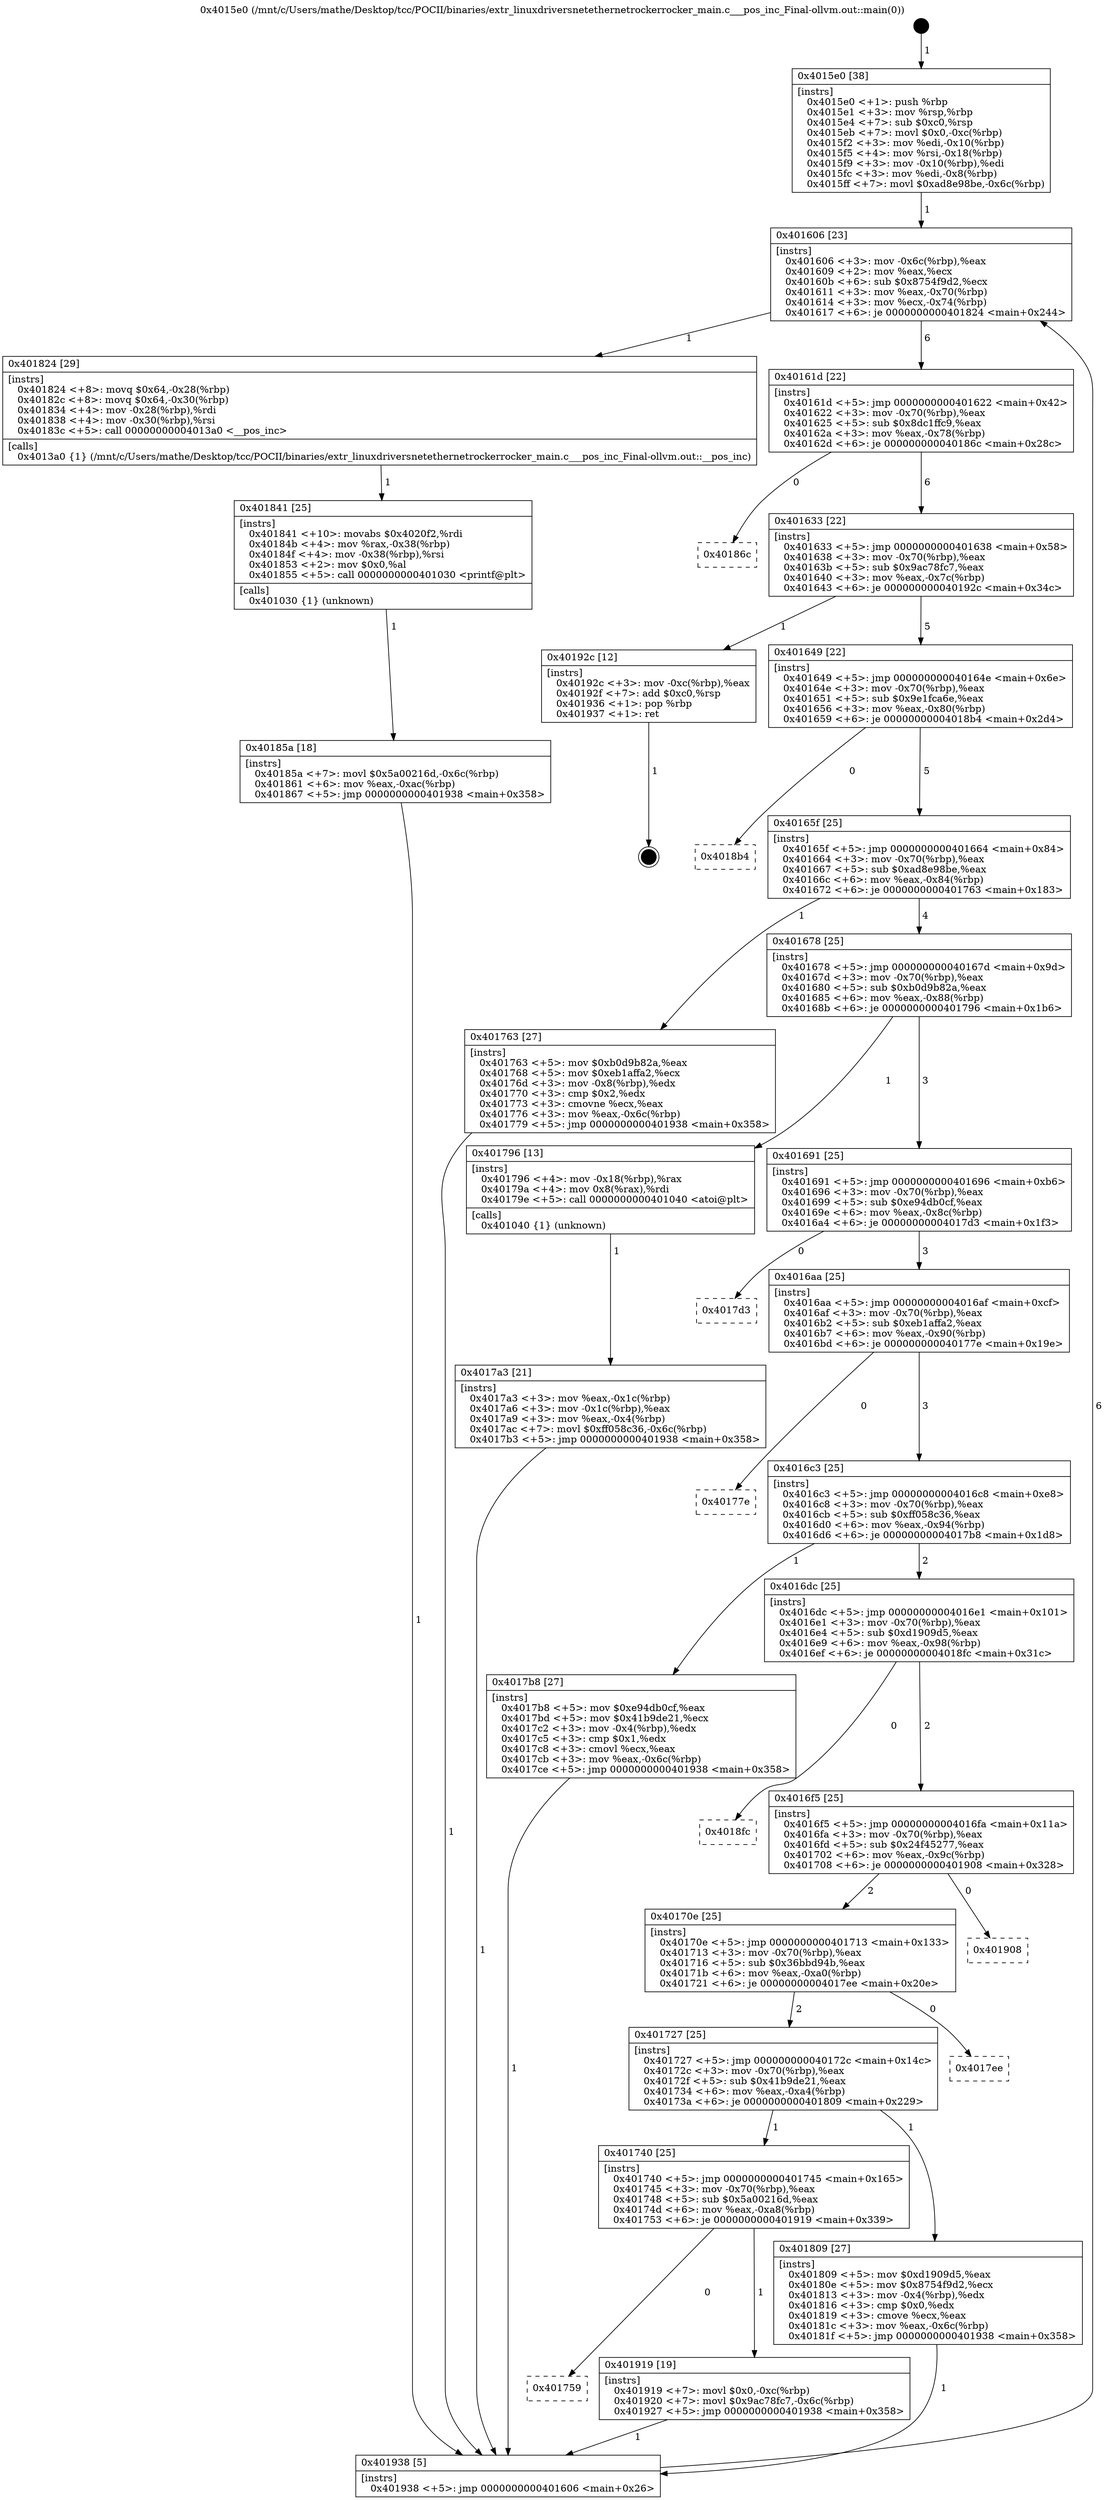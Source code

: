 digraph "0x4015e0" {
  label = "0x4015e0 (/mnt/c/Users/mathe/Desktop/tcc/POCII/binaries/extr_linuxdriversnetethernetrockerrocker_main.c___pos_inc_Final-ollvm.out::main(0))"
  labelloc = "t"
  node[shape=record]

  Entry [label="",width=0.3,height=0.3,shape=circle,fillcolor=black,style=filled]
  "0x401606" [label="{
     0x401606 [23]\l
     | [instrs]\l
     &nbsp;&nbsp;0x401606 \<+3\>: mov -0x6c(%rbp),%eax\l
     &nbsp;&nbsp;0x401609 \<+2\>: mov %eax,%ecx\l
     &nbsp;&nbsp;0x40160b \<+6\>: sub $0x8754f9d2,%ecx\l
     &nbsp;&nbsp;0x401611 \<+3\>: mov %eax,-0x70(%rbp)\l
     &nbsp;&nbsp;0x401614 \<+3\>: mov %ecx,-0x74(%rbp)\l
     &nbsp;&nbsp;0x401617 \<+6\>: je 0000000000401824 \<main+0x244\>\l
  }"]
  "0x401824" [label="{
     0x401824 [29]\l
     | [instrs]\l
     &nbsp;&nbsp;0x401824 \<+8\>: movq $0x64,-0x28(%rbp)\l
     &nbsp;&nbsp;0x40182c \<+8\>: movq $0x64,-0x30(%rbp)\l
     &nbsp;&nbsp;0x401834 \<+4\>: mov -0x28(%rbp),%rdi\l
     &nbsp;&nbsp;0x401838 \<+4\>: mov -0x30(%rbp),%rsi\l
     &nbsp;&nbsp;0x40183c \<+5\>: call 00000000004013a0 \<__pos_inc\>\l
     | [calls]\l
     &nbsp;&nbsp;0x4013a0 \{1\} (/mnt/c/Users/mathe/Desktop/tcc/POCII/binaries/extr_linuxdriversnetethernetrockerrocker_main.c___pos_inc_Final-ollvm.out::__pos_inc)\l
  }"]
  "0x40161d" [label="{
     0x40161d [22]\l
     | [instrs]\l
     &nbsp;&nbsp;0x40161d \<+5\>: jmp 0000000000401622 \<main+0x42\>\l
     &nbsp;&nbsp;0x401622 \<+3\>: mov -0x70(%rbp),%eax\l
     &nbsp;&nbsp;0x401625 \<+5\>: sub $0x8dc1ffc9,%eax\l
     &nbsp;&nbsp;0x40162a \<+3\>: mov %eax,-0x78(%rbp)\l
     &nbsp;&nbsp;0x40162d \<+6\>: je 000000000040186c \<main+0x28c\>\l
  }"]
  Exit [label="",width=0.3,height=0.3,shape=circle,fillcolor=black,style=filled,peripheries=2]
  "0x40186c" [label="{
     0x40186c\l
  }", style=dashed]
  "0x401633" [label="{
     0x401633 [22]\l
     | [instrs]\l
     &nbsp;&nbsp;0x401633 \<+5\>: jmp 0000000000401638 \<main+0x58\>\l
     &nbsp;&nbsp;0x401638 \<+3\>: mov -0x70(%rbp),%eax\l
     &nbsp;&nbsp;0x40163b \<+5\>: sub $0x9ac78fc7,%eax\l
     &nbsp;&nbsp;0x401640 \<+3\>: mov %eax,-0x7c(%rbp)\l
     &nbsp;&nbsp;0x401643 \<+6\>: je 000000000040192c \<main+0x34c\>\l
  }"]
  "0x401759" [label="{
     0x401759\l
  }", style=dashed]
  "0x40192c" [label="{
     0x40192c [12]\l
     | [instrs]\l
     &nbsp;&nbsp;0x40192c \<+3\>: mov -0xc(%rbp),%eax\l
     &nbsp;&nbsp;0x40192f \<+7\>: add $0xc0,%rsp\l
     &nbsp;&nbsp;0x401936 \<+1\>: pop %rbp\l
     &nbsp;&nbsp;0x401937 \<+1\>: ret\l
  }"]
  "0x401649" [label="{
     0x401649 [22]\l
     | [instrs]\l
     &nbsp;&nbsp;0x401649 \<+5\>: jmp 000000000040164e \<main+0x6e\>\l
     &nbsp;&nbsp;0x40164e \<+3\>: mov -0x70(%rbp),%eax\l
     &nbsp;&nbsp;0x401651 \<+5\>: sub $0x9e1fca6e,%eax\l
     &nbsp;&nbsp;0x401656 \<+3\>: mov %eax,-0x80(%rbp)\l
     &nbsp;&nbsp;0x401659 \<+6\>: je 00000000004018b4 \<main+0x2d4\>\l
  }"]
  "0x401919" [label="{
     0x401919 [19]\l
     | [instrs]\l
     &nbsp;&nbsp;0x401919 \<+7\>: movl $0x0,-0xc(%rbp)\l
     &nbsp;&nbsp;0x401920 \<+7\>: movl $0x9ac78fc7,-0x6c(%rbp)\l
     &nbsp;&nbsp;0x401927 \<+5\>: jmp 0000000000401938 \<main+0x358\>\l
  }"]
  "0x4018b4" [label="{
     0x4018b4\l
  }", style=dashed]
  "0x40165f" [label="{
     0x40165f [25]\l
     | [instrs]\l
     &nbsp;&nbsp;0x40165f \<+5\>: jmp 0000000000401664 \<main+0x84\>\l
     &nbsp;&nbsp;0x401664 \<+3\>: mov -0x70(%rbp),%eax\l
     &nbsp;&nbsp;0x401667 \<+5\>: sub $0xad8e98be,%eax\l
     &nbsp;&nbsp;0x40166c \<+6\>: mov %eax,-0x84(%rbp)\l
     &nbsp;&nbsp;0x401672 \<+6\>: je 0000000000401763 \<main+0x183\>\l
  }"]
  "0x40185a" [label="{
     0x40185a [18]\l
     | [instrs]\l
     &nbsp;&nbsp;0x40185a \<+7\>: movl $0x5a00216d,-0x6c(%rbp)\l
     &nbsp;&nbsp;0x401861 \<+6\>: mov %eax,-0xac(%rbp)\l
     &nbsp;&nbsp;0x401867 \<+5\>: jmp 0000000000401938 \<main+0x358\>\l
  }"]
  "0x401763" [label="{
     0x401763 [27]\l
     | [instrs]\l
     &nbsp;&nbsp;0x401763 \<+5\>: mov $0xb0d9b82a,%eax\l
     &nbsp;&nbsp;0x401768 \<+5\>: mov $0xeb1affa2,%ecx\l
     &nbsp;&nbsp;0x40176d \<+3\>: mov -0x8(%rbp),%edx\l
     &nbsp;&nbsp;0x401770 \<+3\>: cmp $0x2,%edx\l
     &nbsp;&nbsp;0x401773 \<+3\>: cmovne %ecx,%eax\l
     &nbsp;&nbsp;0x401776 \<+3\>: mov %eax,-0x6c(%rbp)\l
     &nbsp;&nbsp;0x401779 \<+5\>: jmp 0000000000401938 \<main+0x358\>\l
  }"]
  "0x401678" [label="{
     0x401678 [25]\l
     | [instrs]\l
     &nbsp;&nbsp;0x401678 \<+5\>: jmp 000000000040167d \<main+0x9d\>\l
     &nbsp;&nbsp;0x40167d \<+3\>: mov -0x70(%rbp),%eax\l
     &nbsp;&nbsp;0x401680 \<+5\>: sub $0xb0d9b82a,%eax\l
     &nbsp;&nbsp;0x401685 \<+6\>: mov %eax,-0x88(%rbp)\l
     &nbsp;&nbsp;0x40168b \<+6\>: je 0000000000401796 \<main+0x1b6\>\l
  }"]
  "0x401938" [label="{
     0x401938 [5]\l
     | [instrs]\l
     &nbsp;&nbsp;0x401938 \<+5\>: jmp 0000000000401606 \<main+0x26\>\l
  }"]
  "0x4015e0" [label="{
     0x4015e0 [38]\l
     | [instrs]\l
     &nbsp;&nbsp;0x4015e0 \<+1\>: push %rbp\l
     &nbsp;&nbsp;0x4015e1 \<+3\>: mov %rsp,%rbp\l
     &nbsp;&nbsp;0x4015e4 \<+7\>: sub $0xc0,%rsp\l
     &nbsp;&nbsp;0x4015eb \<+7\>: movl $0x0,-0xc(%rbp)\l
     &nbsp;&nbsp;0x4015f2 \<+3\>: mov %edi,-0x10(%rbp)\l
     &nbsp;&nbsp;0x4015f5 \<+4\>: mov %rsi,-0x18(%rbp)\l
     &nbsp;&nbsp;0x4015f9 \<+3\>: mov -0x10(%rbp),%edi\l
     &nbsp;&nbsp;0x4015fc \<+3\>: mov %edi,-0x8(%rbp)\l
     &nbsp;&nbsp;0x4015ff \<+7\>: movl $0xad8e98be,-0x6c(%rbp)\l
  }"]
  "0x401841" [label="{
     0x401841 [25]\l
     | [instrs]\l
     &nbsp;&nbsp;0x401841 \<+10\>: movabs $0x4020f2,%rdi\l
     &nbsp;&nbsp;0x40184b \<+4\>: mov %rax,-0x38(%rbp)\l
     &nbsp;&nbsp;0x40184f \<+4\>: mov -0x38(%rbp),%rsi\l
     &nbsp;&nbsp;0x401853 \<+2\>: mov $0x0,%al\l
     &nbsp;&nbsp;0x401855 \<+5\>: call 0000000000401030 \<printf@plt\>\l
     | [calls]\l
     &nbsp;&nbsp;0x401030 \{1\} (unknown)\l
  }"]
  "0x401796" [label="{
     0x401796 [13]\l
     | [instrs]\l
     &nbsp;&nbsp;0x401796 \<+4\>: mov -0x18(%rbp),%rax\l
     &nbsp;&nbsp;0x40179a \<+4\>: mov 0x8(%rax),%rdi\l
     &nbsp;&nbsp;0x40179e \<+5\>: call 0000000000401040 \<atoi@plt\>\l
     | [calls]\l
     &nbsp;&nbsp;0x401040 \{1\} (unknown)\l
  }"]
  "0x401691" [label="{
     0x401691 [25]\l
     | [instrs]\l
     &nbsp;&nbsp;0x401691 \<+5\>: jmp 0000000000401696 \<main+0xb6\>\l
     &nbsp;&nbsp;0x401696 \<+3\>: mov -0x70(%rbp),%eax\l
     &nbsp;&nbsp;0x401699 \<+5\>: sub $0xe94db0cf,%eax\l
     &nbsp;&nbsp;0x40169e \<+6\>: mov %eax,-0x8c(%rbp)\l
     &nbsp;&nbsp;0x4016a4 \<+6\>: je 00000000004017d3 \<main+0x1f3\>\l
  }"]
  "0x4017a3" [label="{
     0x4017a3 [21]\l
     | [instrs]\l
     &nbsp;&nbsp;0x4017a3 \<+3\>: mov %eax,-0x1c(%rbp)\l
     &nbsp;&nbsp;0x4017a6 \<+3\>: mov -0x1c(%rbp),%eax\l
     &nbsp;&nbsp;0x4017a9 \<+3\>: mov %eax,-0x4(%rbp)\l
     &nbsp;&nbsp;0x4017ac \<+7\>: movl $0xff058c36,-0x6c(%rbp)\l
     &nbsp;&nbsp;0x4017b3 \<+5\>: jmp 0000000000401938 \<main+0x358\>\l
  }"]
  "0x401740" [label="{
     0x401740 [25]\l
     | [instrs]\l
     &nbsp;&nbsp;0x401740 \<+5\>: jmp 0000000000401745 \<main+0x165\>\l
     &nbsp;&nbsp;0x401745 \<+3\>: mov -0x70(%rbp),%eax\l
     &nbsp;&nbsp;0x401748 \<+5\>: sub $0x5a00216d,%eax\l
     &nbsp;&nbsp;0x40174d \<+6\>: mov %eax,-0xa8(%rbp)\l
     &nbsp;&nbsp;0x401753 \<+6\>: je 0000000000401919 \<main+0x339\>\l
  }"]
  "0x4017d3" [label="{
     0x4017d3\l
  }", style=dashed]
  "0x4016aa" [label="{
     0x4016aa [25]\l
     | [instrs]\l
     &nbsp;&nbsp;0x4016aa \<+5\>: jmp 00000000004016af \<main+0xcf\>\l
     &nbsp;&nbsp;0x4016af \<+3\>: mov -0x70(%rbp),%eax\l
     &nbsp;&nbsp;0x4016b2 \<+5\>: sub $0xeb1affa2,%eax\l
     &nbsp;&nbsp;0x4016b7 \<+6\>: mov %eax,-0x90(%rbp)\l
     &nbsp;&nbsp;0x4016bd \<+6\>: je 000000000040177e \<main+0x19e\>\l
  }"]
  "0x401809" [label="{
     0x401809 [27]\l
     | [instrs]\l
     &nbsp;&nbsp;0x401809 \<+5\>: mov $0xd1909d5,%eax\l
     &nbsp;&nbsp;0x40180e \<+5\>: mov $0x8754f9d2,%ecx\l
     &nbsp;&nbsp;0x401813 \<+3\>: mov -0x4(%rbp),%edx\l
     &nbsp;&nbsp;0x401816 \<+3\>: cmp $0x0,%edx\l
     &nbsp;&nbsp;0x401819 \<+3\>: cmove %ecx,%eax\l
     &nbsp;&nbsp;0x40181c \<+3\>: mov %eax,-0x6c(%rbp)\l
     &nbsp;&nbsp;0x40181f \<+5\>: jmp 0000000000401938 \<main+0x358\>\l
  }"]
  "0x40177e" [label="{
     0x40177e\l
  }", style=dashed]
  "0x4016c3" [label="{
     0x4016c3 [25]\l
     | [instrs]\l
     &nbsp;&nbsp;0x4016c3 \<+5\>: jmp 00000000004016c8 \<main+0xe8\>\l
     &nbsp;&nbsp;0x4016c8 \<+3\>: mov -0x70(%rbp),%eax\l
     &nbsp;&nbsp;0x4016cb \<+5\>: sub $0xff058c36,%eax\l
     &nbsp;&nbsp;0x4016d0 \<+6\>: mov %eax,-0x94(%rbp)\l
     &nbsp;&nbsp;0x4016d6 \<+6\>: je 00000000004017b8 \<main+0x1d8\>\l
  }"]
  "0x401727" [label="{
     0x401727 [25]\l
     | [instrs]\l
     &nbsp;&nbsp;0x401727 \<+5\>: jmp 000000000040172c \<main+0x14c\>\l
     &nbsp;&nbsp;0x40172c \<+3\>: mov -0x70(%rbp),%eax\l
     &nbsp;&nbsp;0x40172f \<+5\>: sub $0x41b9de21,%eax\l
     &nbsp;&nbsp;0x401734 \<+6\>: mov %eax,-0xa4(%rbp)\l
     &nbsp;&nbsp;0x40173a \<+6\>: je 0000000000401809 \<main+0x229\>\l
  }"]
  "0x4017b8" [label="{
     0x4017b8 [27]\l
     | [instrs]\l
     &nbsp;&nbsp;0x4017b8 \<+5\>: mov $0xe94db0cf,%eax\l
     &nbsp;&nbsp;0x4017bd \<+5\>: mov $0x41b9de21,%ecx\l
     &nbsp;&nbsp;0x4017c2 \<+3\>: mov -0x4(%rbp),%edx\l
     &nbsp;&nbsp;0x4017c5 \<+3\>: cmp $0x1,%edx\l
     &nbsp;&nbsp;0x4017c8 \<+3\>: cmovl %ecx,%eax\l
     &nbsp;&nbsp;0x4017cb \<+3\>: mov %eax,-0x6c(%rbp)\l
     &nbsp;&nbsp;0x4017ce \<+5\>: jmp 0000000000401938 \<main+0x358\>\l
  }"]
  "0x4016dc" [label="{
     0x4016dc [25]\l
     | [instrs]\l
     &nbsp;&nbsp;0x4016dc \<+5\>: jmp 00000000004016e1 \<main+0x101\>\l
     &nbsp;&nbsp;0x4016e1 \<+3\>: mov -0x70(%rbp),%eax\l
     &nbsp;&nbsp;0x4016e4 \<+5\>: sub $0xd1909d5,%eax\l
     &nbsp;&nbsp;0x4016e9 \<+6\>: mov %eax,-0x98(%rbp)\l
     &nbsp;&nbsp;0x4016ef \<+6\>: je 00000000004018fc \<main+0x31c\>\l
  }"]
  "0x4017ee" [label="{
     0x4017ee\l
  }", style=dashed]
  "0x4018fc" [label="{
     0x4018fc\l
  }", style=dashed]
  "0x4016f5" [label="{
     0x4016f5 [25]\l
     | [instrs]\l
     &nbsp;&nbsp;0x4016f5 \<+5\>: jmp 00000000004016fa \<main+0x11a\>\l
     &nbsp;&nbsp;0x4016fa \<+3\>: mov -0x70(%rbp),%eax\l
     &nbsp;&nbsp;0x4016fd \<+5\>: sub $0x24f45277,%eax\l
     &nbsp;&nbsp;0x401702 \<+6\>: mov %eax,-0x9c(%rbp)\l
     &nbsp;&nbsp;0x401708 \<+6\>: je 0000000000401908 \<main+0x328\>\l
  }"]
  "0x40170e" [label="{
     0x40170e [25]\l
     | [instrs]\l
     &nbsp;&nbsp;0x40170e \<+5\>: jmp 0000000000401713 \<main+0x133\>\l
     &nbsp;&nbsp;0x401713 \<+3\>: mov -0x70(%rbp),%eax\l
     &nbsp;&nbsp;0x401716 \<+5\>: sub $0x36bbd94b,%eax\l
     &nbsp;&nbsp;0x40171b \<+6\>: mov %eax,-0xa0(%rbp)\l
     &nbsp;&nbsp;0x401721 \<+6\>: je 00000000004017ee \<main+0x20e\>\l
  }"]
  "0x401908" [label="{
     0x401908\l
  }", style=dashed]
  Entry -> "0x4015e0" [label=" 1"]
  "0x401606" -> "0x401824" [label=" 1"]
  "0x401606" -> "0x40161d" [label=" 6"]
  "0x40192c" -> Exit [label=" 1"]
  "0x40161d" -> "0x40186c" [label=" 0"]
  "0x40161d" -> "0x401633" [label=" 6"]
  "0x401919" -> "0x401938" [label=" 1"]
  "0x401633" -> "0x40192c" [label=" 1"]
  "0x401633" -> "0x401649" [label=" 5"]
  "0x401740" -> "0x401759" [label=" 0"]
  "0x401649" -> "0x4018b4" [label=" 0"]
  "0x401649" -> "0x40165f" [label=" 5"]
  "0x401740" -> "0x401919" [label=" 1"]
  "0x40165f" -> "0x401763" [label=" 1"]
  "0x40165f" -> "0x401678" [label=" 4"]
  "0x401763" -> "0x401938" [label=" 1"]
  "0x4015e0" -> "0x401606" [label=" 1"]
  "0x401938" -> "0x401606" [label=" 6"]
  "0x40185a" -> "0x401938" [label=" 1"]
  "0x401678" -> "0x401796" [label=" 1"]
  "0x401678" -> "0x401691" [label=" 3"]
  "0x401796" -> "0x4017a3" [label=" 1"]
  "0x4017a3" -> "0x401938" [label=" 1"]
  "0x401841" -> "0x40185a" [label=" 1"]
  "0x401691" -> "0x4017d3" [label=" 0"]
  "0x401691" -> "0x4016aa" [label=" 3"]
  "0x401824" -> "0x401841" [label=" 1"]
  "0x4016aa" -> "0x40177e" [label=" 0"]
  "0x4016aa" -> "0x4016c3" [label=" 3"]
  "0x401809" -> "0x401938" [label=" 1"]
  "0x4016c3" -> "0x4017b8" [label=" 1"]
  "0x4016c3" -> "0x4016dc" [label=" 2"]
  "0x4017b8" -> "0x401938" [label=" 1"]
  "0x401727" -> "0x401809" [label=" 1"]
  "0x4016dc" -> "0x4018fc" [label=" 0"]
  "0x4016dc" -> "0x4016f5" [label=" 2"]
  "0x401727" -> "0x401740" [label=" 1"]
  "0x4016f5" -> "0x401908" [label=" 0"]
  "0x4016f5" -> "0x40170e" [label=" 2"]
  "0x40170e" -> "0x401727" [label=" 2"]
  "0x40170e" -> "0x4017ee" [label=" 0"]
}
